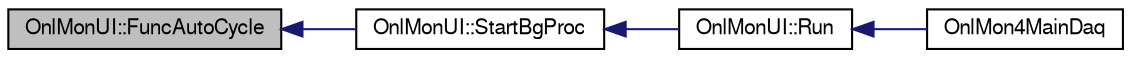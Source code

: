 digraph "OnlMonUI::FuncAutoCycle"
{
  bgcolor="transparent";
  edge [fontname="FreeSans",fontsize="10",labelfontname="FreeSans",labelfontsize="10"];
  node [fontname="FreeSans",fontsize="10",shape=record];
  rankdir="LR";
  Node1 [label="OnlMonUI::FuncAutoCycle",height=0.2,width=0.4,color="black", fillcolor="grey75", style="filled" fontcolor="black"];
  Node1 -> Node2 [dir="back",color="midnightblue",fontsize="10",style="solid",fontname="FreeSans"];
  Node2 [label="OnlMonUI::StartBgProc",height=0.2,width=0.4,color="black",URL="$d1/de7/classOnlMonUI.html#a33d5d734e9e2d9f75d5b8a8d4aefbac3"];
  Node2 -> Node3 [dir="back",color="midnightblue",fontsize="10",style="solid",fontname="FreeSans"];
  Node3 [label="OnlMonUI::Run",height=0.2,width=0.4,color="black",URL="$d1/de7/classOnlMonUI.html#a79cf50bf637a0e9d9cab0ca578499dab"];
  Node3 -> Node4 [dir="back",color="midnightblue",fontsize="10",style="solid",fontname="FreeSans"];
  Node4 [label="OnlMon4MainDaq",height=0.2,width=0.4,color="black",URL="$d4/d81/e1039-core_2online_2macros_2OnlMon4MainDaq_8C.html#a527430875d0ea1a6625047be8c3c09af",tooltip="OnlMon4MainDaq.C: Macro to launch an online-monitor client for MainDaq. "];
}

